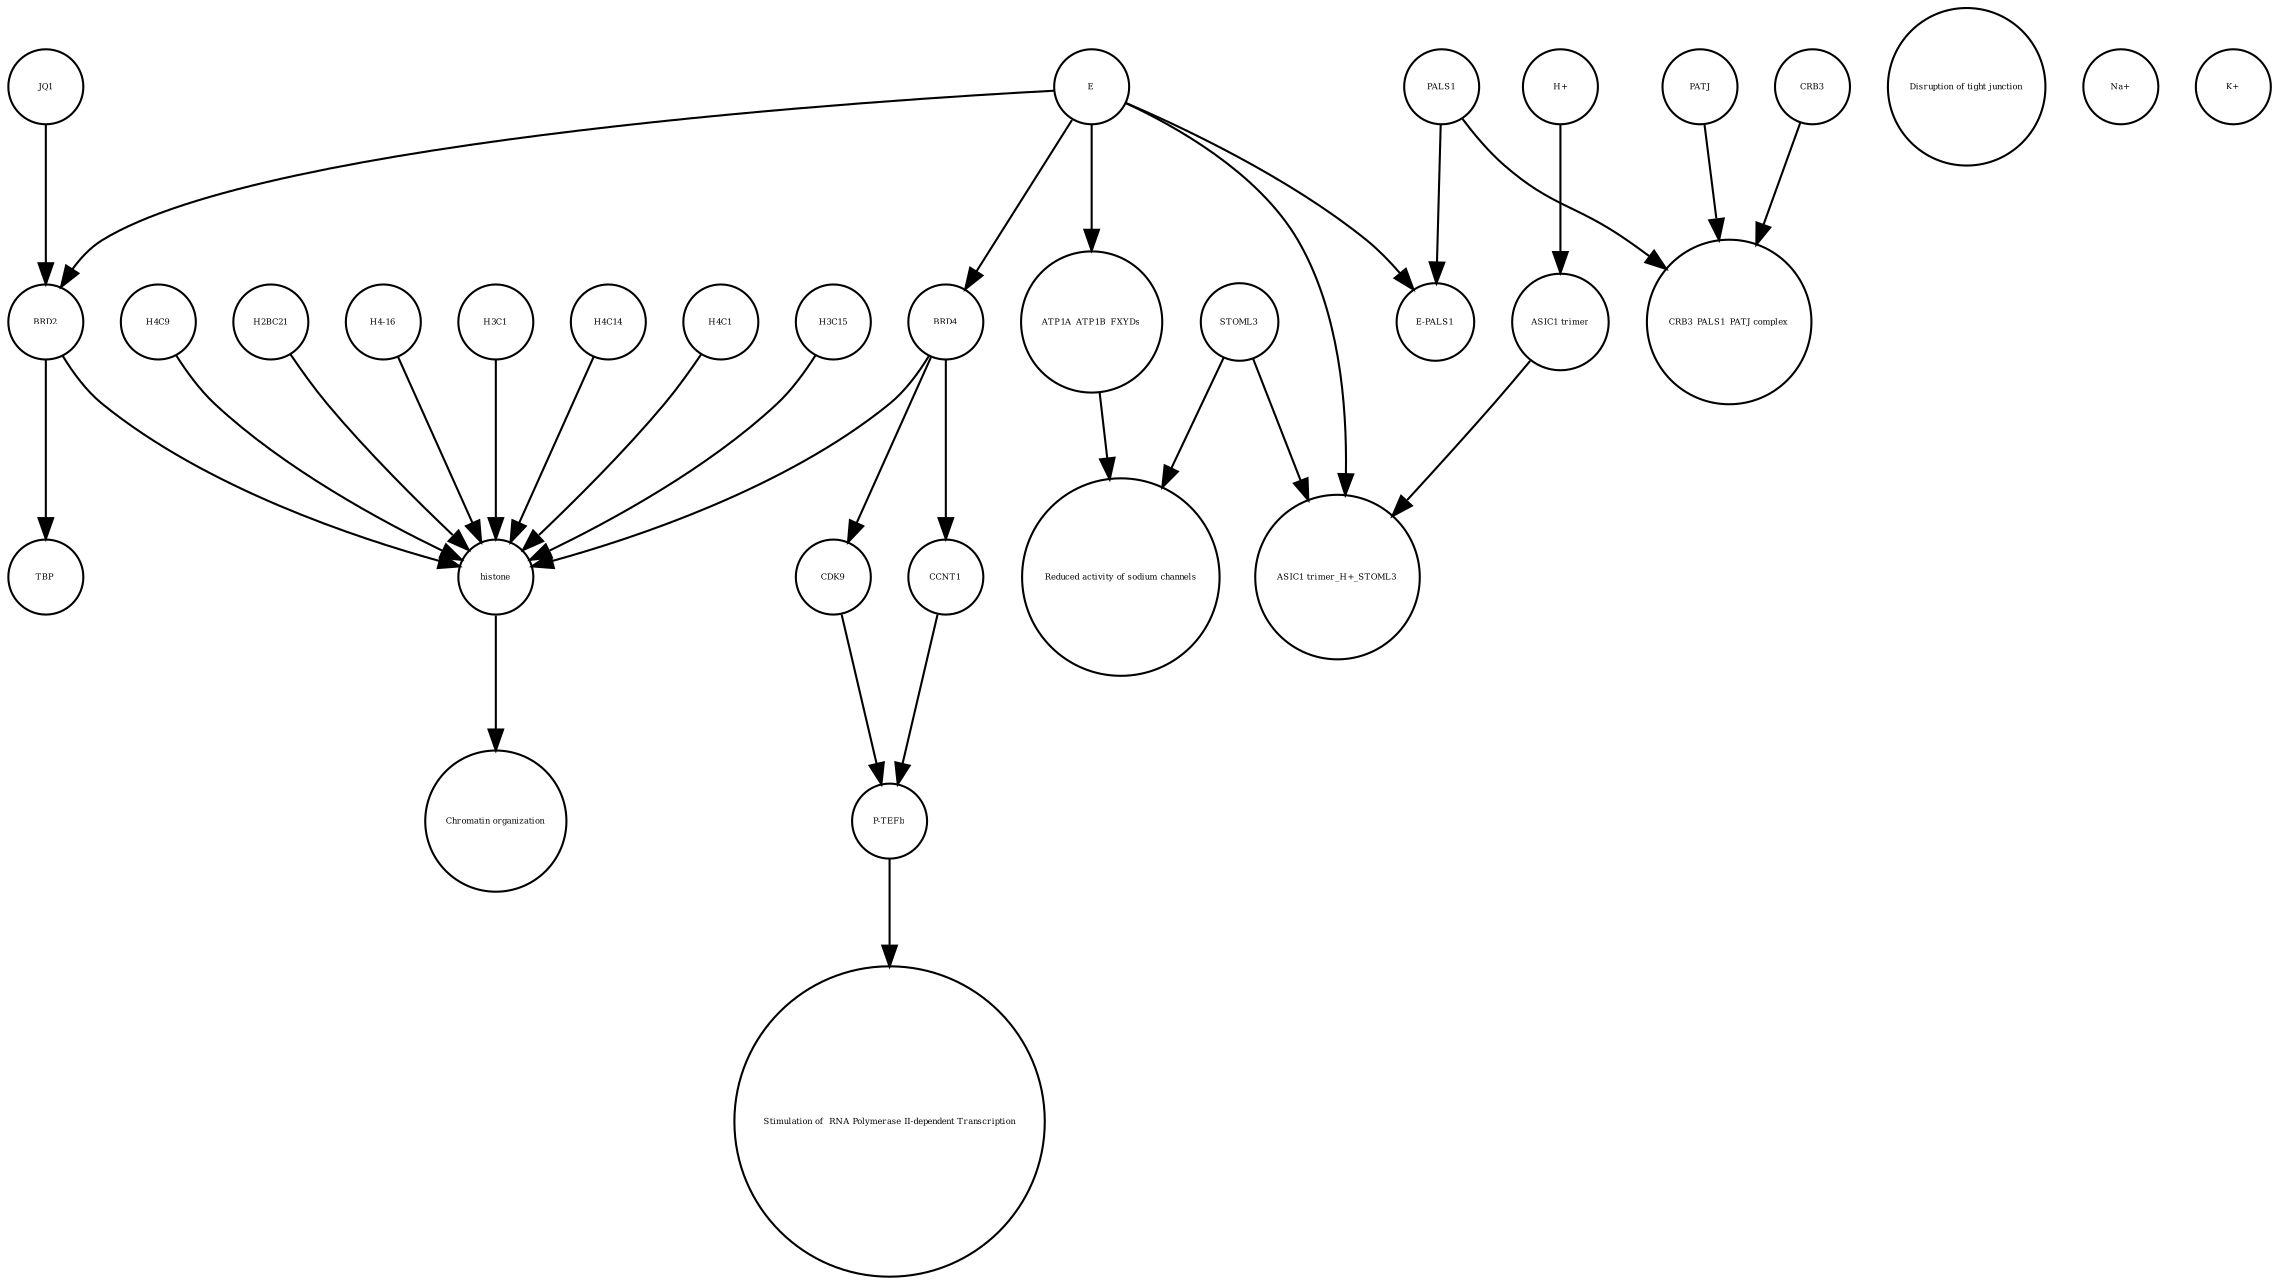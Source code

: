 strict digraph  {
BRD4 [annotation="", bipartite=0, cls=macromolecule, fontsize=4, label=BRD4, shape=circle];
CDK9 [annotation="", bipartite=0, cls=macromolecule, fontsize=4, label=CDK9, shape=circle];
H4C14 [annotation="", bipartite=0, cls=macromolecule, fontsize=4, label=H4C14, shape=circle];
BRD2 [annotation="", bipartite=0, cls=macromolecule, fontsize=4, label=BRD2, shape=circle];
"ASIC1 trimer_H+_STOML3" [annotation="", bipartite=0, cls=complex, fontsize=4, label="ASIC1 trimer_H+_STOML3", shape=circle];
"ASIC1 trimer" [annotation="", bipartite=0, cls=macromolecule, fontsize=4, label="ASIC1 trimer", shape=circle];
JQ1 [annotation="", bipartite=0, cls=macromolecule, fontsize=4, label=JQ1, shape=circle];
" Stimulation of  RNA Polymerase II-dependent Transcription " [annotation="", bipartite=0, cls=phenotype, fontsize=4, label=" Stimulation of  RNA Polymerase II-dependent Transcription ", shape=circle];
H4C1 [annotation="", bipartite=0, cls=macromolecule, fontsize=4, label=H4C1, shape=circle];
"CRB3_PALS1_PATJ complex" [annotation="", bipartite=0, cls=complex, fontsize=4, label="CRB3_PALS1_PATJ complex", shape=circle];
CCNT1 [annotation="", bipartite=0, cls=macromolecule, fontsize=4, label=CCNT1, shape=circle];
PALS1 [annotation="", bipartite=0, cls=macromolecule, fontsize=4, label=PALS1, shape=circle];
STOML3 [annotation="", bipartite=0, cls=macromolecule, fontsize=4, label=STOML3, shape=circle];
"H+" [annotation="", bipartite=0, cls="simple chemical", fontsize=4, label="H+", shape=circle];
"Reduced activity of sodium channels" [annotation="", bipartite=0, cls=phenotype, fontsize=4, label="Reduced activity of sodium channels", shape=circle];
H3C15 [annotation="", bipartite=0, cls=macromolecule, fontsize=4, label=H3C15, shape=circle];
"Disruption of tight junction" [annotation="", bipartite=0, cls=phenotype, fontsize=4, label="Disruption of tight junction", shape=circle];
PATJ [annotation="", bipartite=0, cls=macromolecule, fontsize=4, label=PATJ, shape=circle];
H4C9 [annotation="", bipartite=0, cls=macromolecule, fontsize=4, label=H4C9, shape=circle];
"P-TEFb" [annotation="", bipartite=0, cls=complex, fontsize=4, label="P-TEFb", shape=circle];
ATP1A_ATP1B_FXYDs [annotation="", bipartite=0, cls=complex, fontsize=4, label=ATP1A_ATP1B_FXYDs, shape=circle];
"Na+" [annotation="", bipartite=0, cls="simple chemical", fontsize=4, label="Na+", shape=circle];
H2BC21 [annotation="", bipartite=0, cls=macromolecule, fontsize=4, label=H2BC21, shape=circle];
"H4-16" [annotation="", bipartite=0, cls=macromolecule, fontsize=4, label="H4-16", shape=circle];
"K+" [annotation="", bipartite=0, cls="simple chemical", fontsize=4, label="K+", shape=circle];
CRB3 [annotation="", bipartite=0, cls=macromolecule, fontsize=4, label=CRB3, shape=circle];
TBP [annotation="", bipartite=0, cls=macromolecule, fontsize=4, label=TBP, shape=circle];
histone [annotation="", bipartite=0, cls=complex, fontsize=4, label=histone, shape=circle];
"E-PALS1" [annotation="", bipartite=0, cls=complex, fontsize=4, label="E-PALS1", shape=circle];
"Chromatin organization" [annotation="", bipartite=0, cls=phenotype, fontsize=4, label="Chromatin organization", shape=circle];
H3C1 [annotation="", bipartite=0, cls=macromolecule, fontsize=4, label=H3C1, shape=circle];
E [annotation=urn_miriam_ncbiprotein_BCD58755, bipartite=0, cls=macromolecule, fontsize=4, label=E, shape=circle];
BRD4 -> histone  [annotation="urn_miriam_doi_10.1038%2Fnsmb.3228.|urn_miriam_doi_10.1016%2Fj.molcel.2008.01.018", interaction_type=catalysis];
BRD4 -> CCNT1  [annotation="urn_miriam_doi_10.1016%2Fj.molcel.2005.06.027", interaction_type=catalysis];
BRD4 -> CDK9  [annotation="urn_miriam_doi_10.18632%2Foncotarget.18583|urn_miriam_doi_10.1016%2Fj.molcel.2005.06.027", interaction_type=catalysis];
CDK9 -> "P-TEFb"  [annotation="", interaction_type=production];
H4C14 -> histone  [annotation="", interaction_type=production];
BRD2 -> histone  [annotation="urn_miriam_doi_10.1038%2Fnsmb.3228.|urn_miriam_doi_10.1016%2Fj.molcel.2008.01.018", interaction_type=catalysis];
BRD2 -> TBP  [annotation="urn_miriam_doi_10.1007%2Fs11010-006-9223-6", interaction_type=catalysis];
"ASIC1 trimer" -> "ASIC1 trimer_H+_STOML3"  [annotation="", interaction_type=production];
JQ1 -> BRD2  [annotation="urn_miriam_doi_10.1038%2Fs41586-020-2286-9|urn_miriam_doi_10.1080%2F15592294.2018.1469891", interaction_type=inhibition];
H4C1 -> histone  [annotation="", interaction_type=production];
CCNT1 -> "P-TEFb"  [annotation="", interaction_type=production];
PALS1 -> "E-PALS1"  [annotation="", interaction_type=production];
PALS1 -> "CRB3_PALS1_PATJ complex"  [annotation="", interaction_type=production];
STOML3 -> "Reduced activity of sodium channels"  [annotation="", interaction_type=production];
STOML3 -> "ASIC1 trimer_H+_STOML3"  [annotation="", interaction_type=production];
"H+" -> "ASIC1 trimer"  [annotation="", interaction_type=production];
H3C15 -> histone  [annotation="", interaction_type=production];
PATJ -> "CRB3_PALS1_PATJ complex"  [annotation="", interaction_type=production];
H4C9 -> histone  [annotation="", interaction_type=production];
"P-TEFb" -> " Stimulation of  RNA Polymerase II-dependent Transcription "  [annotation="", interaction_type=production];
ATP1A_ATP1B_FXYDs -> "Reduced activity of sodium channels"  [annotation="", interaction_type=production];
H2BC21 -> histone  [annotation="", interaction_type=production];
"H4-16" -> histone  [annotation="", interaction_type=production];
CRB3 -> "CRB3_PALS1_PATJ complex"  [annotation="", interaction_type=production];
histone -> "Chromatin organization"  [annotation="", interaction_type=production];
H3C1 -> histone  [annotation="", interaction_type=production];
E -> ATP1A_ATP1B_FXYDs  [annotation="urn_miriam_doi_10.1016%2Fj.virol.2011.03.029", interaction_type=inhibition];
E -> BRD2  [annotation="urn_miriam_doi_10.1038%2Fs41586-020-2286-9|urn_miriam_doi_10.1080%2F15592294.2018.1469891", interaction_type=inhibition];
E -> "E-PALS1"  [annotation="", interaction_type=production];
E -> BRD4  [annotation="urn_miriam_doi_10.1038%2Fs41586-020-2286-9", interaction_type=inhibition];
E -> "ASIC1 trimer_H+_STOML3"  [annotation="urn_miriam_doi_10.1016%2Fj.virol.2011.03.029", interaction_type=inhibition];
}
